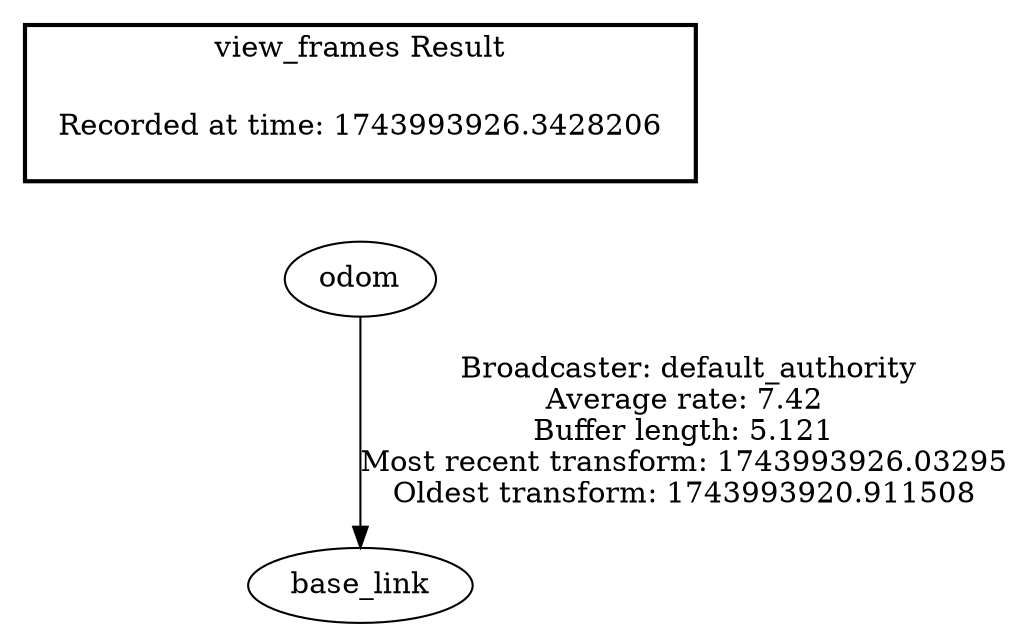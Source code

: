 digraph G {
"odom" -> "base_link"[label=" Broadcaster: default_authority\nAverage rate: 7.42\nBuffer length: 5.121\nMost recent transform: 1743993926.03295\nOldest transform: 1743993920.911508\n"];
edge [style=invis];
 subgraph cluster_legend { style=bold; color=black; label ="view_frames Result";
"Recorded at time: 1743993926.3428206"[ shape=plaintext ] ;
}->"odom";
}